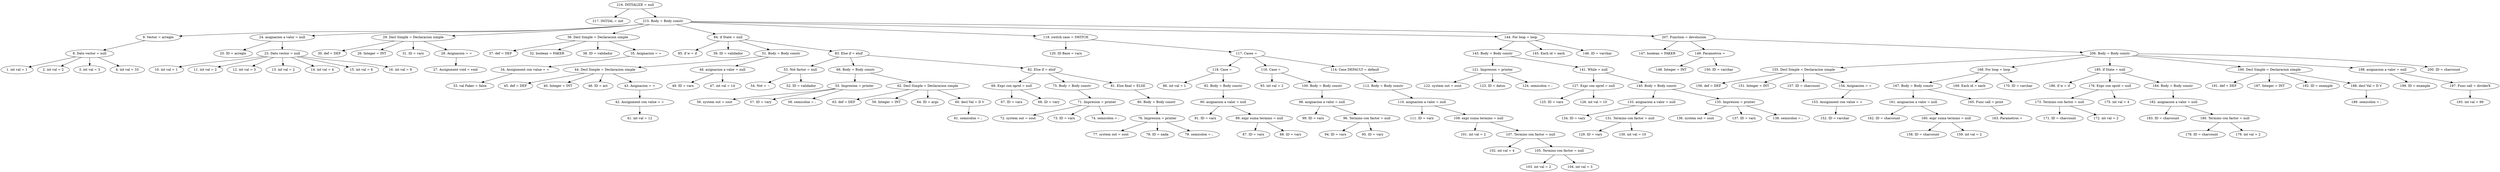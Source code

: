 digraph G {
"216. INITIALIZE = null"->"217. INITIAL = init"
"216. INITIALIZE = null"->"215. Body = Body constr"
"215. Body = Body constr"->"9. Vector = arreglo"
"9. Vector = arreglo"->"8. Dato vector = null"
"8. Dato vector = null"->"1. int val = 1"
"8. Dato vector = null"->"2. int val = 2"
"8. Dato vector = null"->"3. int val = 3"
"8. Dato vector = null"->"4. int val = 33"
"215. Body = Body constr"->"24. asignacion a valor = null"
"24. asignacion a valor = null"->"25. ID = arreglo"
"24. asignacion a valor = null"->"23. Dato vector = null"
"23. Dato vector = null"->"10. int val = 1"
"23. Dato vector = null"->"11. int val = 2"
"23. Dato vector = null"->"12. int val = 3"
"23. Dato vector = null"->"13. int val = 2"
"23. Dato vector = null"->"14. int val = 4"
"23. Dato vector = null"->"15. int val = 6"
"23. Dato vector = null"->"16. int val = 9"
"215. Body = Body constr"->"29. Decl Simple = Declaracion simple"
"29. Decl Simple = Declaracion simple"->"30. def = DEF"
"29. Decl Simple = Declaracion simple"->"26. Integer = INT"
"29. Decl Simple = Declaracion simple"->"31. ID = vary"
"29. Decl Simple = Declaracion simple"->"28. Asignacion = ="
"28. Asignacion = ="->"27. Assignment void = void"
"215. Body = Body constr"->"36. Decl Simple = Declaracion simple"
"36. Decl Simple = Declaracion simple"->"37. def = DEF"
"36. Decl Simple = Declaracion simple"->"32. boolean = FAKER"
"36. Decl Simple = Declaracion simple"->"38. ID = validador"
"36. Decl Simple = Declaracion simple"->"35. Asignacion = ="
"35. Asignacion = ="->"34. Assignment con value = ="
"34. Assignment con value = ="->"33. val Faker = false"
"215. Body = Body constr"->"84. if State = null"
"84. if State = null"->"85. if w = if"
"84. if State = null"->"39. ID = validador"
"84. if State = null"->"51. Body = Body constr"
"51. Body = Body constr"->"44. Decl Simple = Declaracion simple"
"44. Decl Simple = Declaracion simple"->"45. def = DEF"
"44. Decl Simple = Declaracion simple"->"40. Integer = INT"
"44. Decl Simple = Declaracion simple"->"46. ID = act"
"44. Decl Simple = Declaracion simple"->"43. Asignacion = ="
"43. Asignacion = ="->"42. Assignment con value = ="
"42. Assignment con value = ="->"41. int val = 12"
"51. Body = Body constr"->"48. asignacion a valor = null"
"48. asignacion a valor = null"->"49. ID = varx"
"48. asignacion a valor = null"->"47. int val = 14"
"84. if State = null"->"83. Else if = elsif"
"83. Else if = elsif"->"53. Not factor = null"
"53. Not factor = null"->"54. Not = ~"
"53. Not factor = null"->"52. ID = validador"
"83. Else if = elsif"->"66. Body = Body constr"
"66. Body = Body constr"->"55. Impresion = printer"
"55. Impresion = printer"->"56. system out = sout"
"55. Impresion = printer"->"57. ID = vary"
"55. Impresion = printer"->"58. semicolon = ;"
"66. Body = Body constr"->"62. Decl Simple = Declaracion simple"
"62. Decl Simple = Declaracion simple"->"63. def = DEF"
"62. Decl Simple = Declaracion simple"->"59. Integer = INT"
"62. Decl Simple = Declaracion simple"->"64. ID = args"
"62. Decl Simple = Declaracion simple"->"60. decl Val = D V"
"60. decl Val = D V"->"61. semicolon = ;"
"83. Else if = elsif"->"82. Else if = elsif"
"82. Else if = elsif"->"69. Expr con oprel = null"
"69. Expr con oprel = null"->"67. ID = varx"
"69. Expr con oprel = null"->"68. ID = vary"
"82. Else if = elsif"->"75. Body = Body constr"
"75. Body = Body constr"->"71. Impresion = printer"
"71. Impresion = printer"->"72. system out = sout"
"71. Impresion = printer"->"73. ID = varx"
"71. Impresion = printer"->"74. semicolon = ;"
"82. Else if = elsif"->"81. Else final = ELSE"
"81. Else final = ELSE"->"80. Body = Body constr"
"80. Body = Body constr"->"76. Impresion = printer"
"76. Impresion = printer"->"77. system out = sout"
"76. Impresion = printer"->"78. ID = nada"
"76. Impresion = printer"->"79. semicolon = ;"
"215. Body = Body constr"->"119. switch case = SWITCH"
"119. switch case = SWITCH"->"120. ID Base = varx"
"119. switch case = SWITCH"->"117. Cases =  "
"117. Cases =  "->"118. Case =  "
"118. Case =  "->"86. int val = 1"
"118. Case =  "->"92. Body = Body constr"
"92. Body = Body constr"->"90. asignacion a valor = null"
"90. asignacion a valor = null"->"91. ID = varx"
"90. asignacion a valor = null"->"89. expr suma termino = null"
"89. expr suma termino = null"->"87. ID = varx"
"89. expr suma termino = null"->"88. ID = vary"
"117. Cases =  "->"116. Case =  "
"116. Case =  "->"93. int val = 2"
"116. Case =  "->"100. Body = Body constr"
"100. Body = Body constr"->"98. asignacion a valor = null"
"98. asignacion a valor = null"->"99. ID = varx"
"98. asignacion a valor = null"->"96. Termino con factor = null"
"96. Termino con factor = null"->"94. ID = varx"
"96. Termino con factor = null"->"95. ID = vary"
"117. Cases =  "->"114. Case DEFAULT = default"
"114. Case DEFAULT = default"->"112. Body = Body constr"
"112. Body = Body constr"->"110. asignacion a valor = null"
"110. asignacion a valor = null"->"111. ID = varx"
"110. asignacion a valor = null"->"109. expr suma termino = null"
"109. expr suma termino = null"->"101. int val = 2"
"109. expr suma termino = null"->"107. Termino con factor = null"
"107. Termino con factor = null"->"102. int val = 4"
"107. Termino con factor = null"->"105. Termino con factor = null"
"105. Termino con factor = null"->"103. int val = 2"
"105. Termino con factor = null"->"104. int val = 3"
"215. Body = Body constr"->"144. For loop = loop"
"144. For loop = loop"->"143. Body = Body constr"
"143. Body = Body constr"->"121. Impresion = printer"
"121. Impresion = printer"->"122. system out = sout"
"121. Impresion = printer"->"123. ID = datos"
"121. Impresion = printer"->"124. semicolon = ;"
"143. Body = Body constr"->"141. While = null"
"141. While = null"->"127. Expr con oprel = null"
"127. Expr con oprel = null"->"125. ID = varx"
"127. Expr con oprel = null"->"126. int val = 10"
"141. While = null"->"140. Body = Body constr"
"140. Body = Body constr"->"133. asignacion a valor = null"
"133. asignacion a valor = null"->"134. ID = vary"
"133. asignacion a valor = null"->"131. Termino con factor = null"
"131. Termino con factor = null"->"129. ID = vary"
"131. Termino con factor = null"->"130. int val = 10"
"140. Body = Body constr"->"135. Impresion = printer"
"135. Impresion = printer"->"136. system out = sout"
"135. Impresion = printer"->"137. ID = varx"
"135. Impresion = printer"->"138. semicolon = ;"
"144. For loop = loop"->"145. Each id = each"
"144. For loop = loop"->"146. ID = varchar"
"215. Body = Body constr"->"207. Function = devolucion"
"207. Function = devolucion"->"147. boolean = FAKER"
"207. Function = devolucion"->"149. Parametros =  "
"149. Parametros =  "->"148. Integer = INT"
"149. Parametros =  "->"150. ID = varchar"
"207. Function = devolucion"->"206. Body = Body constr"
"206. Body = Body constr"->"155. Decl Simple = Declaracion simple"
"155. Decl Simple = Declaracion simple"->"156. def = DEF"
"155. Decl Simple = Declaracion simple"->"151. Integer = INT"
"155. Decl Simple = Declaracion simple"->"157. ID = charcount"
"155. Decl Simple = Declaracion simple"->"154. Asignacion = ="
"154. Asignacion = ="->"153. Assignment con value = ="
"153. Assignment con value = ="->"152. ID = varchar"
"206. Body = Body constr"->"168. For loop = loop"
"168. For loop = loop"->"167. Body = Body constr"
"167. Body = Body constr"->"161. asignacion a valor = null"
"161. asignacion a valor = null"->"162. ID = charcount"
"161. asignacion a valor = null"->"160. expr suma termino = null"
"160. expr suma termino = null"->"158. ID = charcount"
"160. expr suma termino = null"->"159. int val = 2"
"167. Body = Body constr"->"165. Func call = print"
"165. Func call = print"->"163. Parametros =  "
"168. For loop = loop"->"169. Each id = each"
"168. For loop = loop"->"170. ID = varchar"
"206. Body = Body constr"->"185. if State = null"
"185. if State = null"->"186. if w = if"
"185. if State = null"->"176. Expr con oprel = null"
"176. Expr con oprel = null"->"173. Termino con factor = null"
"173. Termino con factor = null"->"171. ID = charcount"
"173. Termino con factor = null"->"172. int val = 2"
"176. Expr con oprel = null"->"175. int val = 4"
"185. if State = null"->"184. Body = Body constr"
"184. Body = Body constr"->"182. asignacion a valor = null"
"182. asignacion a valor = null"->"183. ID = charcount"
"182. asignacion a valor = null"->"180. Termino con factor = null"
"180. Termino con factor = null"->"178. ID = charcount"
"180. Termino con factor = null"->"179. int val = 2"
"206. Body = Body constr"->"190. Decl Simple = Declaracion simple"
"190. Decl Simple = Declaracion simple"->"191. def = DEF"
"190. Decl Simple = Declaracion simple"->"187. Integer = INT"
"190. Decl Simple = Declaracion simple"->"192. ID = example"
"190. Decl Simple = Declaracion simple"->"188. decl Val = D V"
"188. decl Val = D V"->"189. semicolon = ;"
"206. Body = Body constr"->"198. asignacion a valor = null"
"198. asignacion a valor = null"->"199. ID = example"
"198. asignacion a valor = null"->"197. Func call = dividerX"
"197. Func call = dividerX"->"193. int val = 99"
"206. Body = Body constr"->"200. ID = charcount"


}
